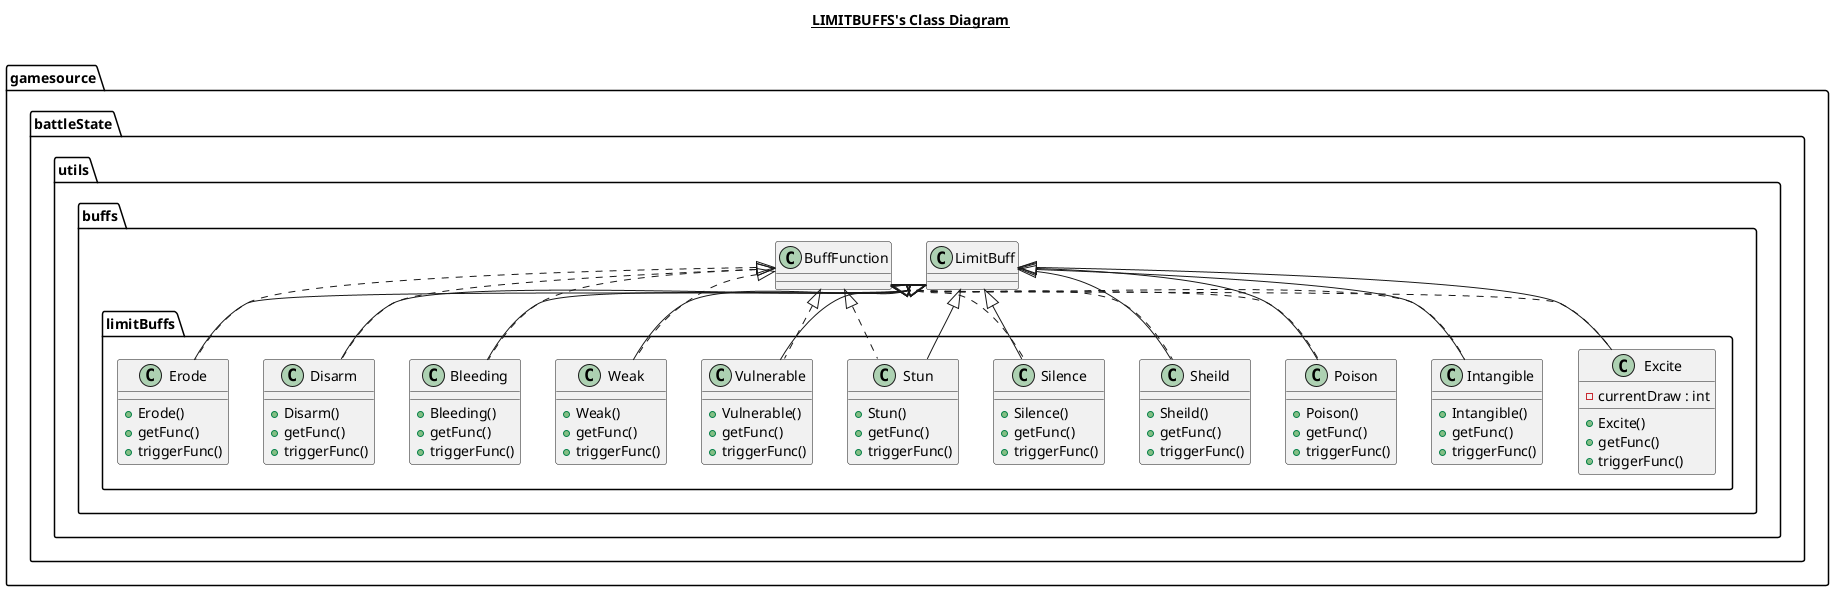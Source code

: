 @startuml

title __LIMITBUFFS's Class Diagram__\n

  namespace gamesource {
    namespace battleState.utils.buffs {
      namespace limitBuffs {
        class gamesource.battleState.utils.buffs.limitBuffs.Bleeding {
            + Bleeding()
            + getFunc()
            + triggerFunc()
        }
      }
    }
  }
  

  namespace gamesource {
    namespace battleState.utils.buffs {
      namespace limitBuffs {
        class gamesource.battleState.utils.buffs.limitBuffs.Disarm {
            + Disarm()
            + getFunc()
            + triggerFunc()
        }
      }
    }
  }
  

  namespace gamesource {
    namespace battleState.utils.buffs {
      namespace limitBuffs {
        class gamesource.battleState.utils.buffs.limitBuffs.Erode {
            + Erode()
            + getFunc()
            + triggerFunc()
        }
      }
    }
  }
  

  namespace gamesource {
    namespace battleState.utils.buffs {
      namespace limitBuffs {
        class gamesource.battleState.utils.buffs.limitBuffs.Excite {
            - currentDraw : int
            + Excite()
            + getFunc()
            + triggerFunc()
        }
      }
    }
  }
  

  namespace gamesource {
    namespace battleState.utils.buffs {
      namespace limitBuffs {
        class gamesource.battleState.utils.buffs.limitBuffs.Intangible {
            + Intangible()
            + getFunc()
            + triggerFunc()
        }
      }
    }
  }
  

  namespace gamesource {
    namespace battleState.utils.buffs {
      namespace limitBuffs {
        class gamesource.battleState.utils.buffs.limitBuffs.Poison {
            + Poison()
            + getFunc()
            + triggerFunc()
        }
      }
    }
  }
  

  namespace gamesource {
    namespace battleState.utils.buffs {
      namespace limitBuffs {
        class gamesource.battleState.utils.buffs.limitBuffs.Sheild {
            + Sheild()
            + getFunc()
            + triggerFunc()
        }
      }
    }
  }
  

  namespace gamesource {
    namespace battleState.utils.buffs {
      namespace limitBuffs {
        class gamesource.battleState.utils.buffs.limitBuffs.Silence {
            + Silence()
            + getFunc()
            + triggerFunc()
        }
      }
    }
  }
  

  namespace gamesource {
    namespace battleState.utils.buffs {
      namespace limitBuffs {
        class gamesource.battleState.utils.buffs.limitBuffs.Stun {
            + Stun()
            + getFunc()
            + triggerFunc()
        }
      }
    }
  }
  

  namespace gamesource {
    namespace battleState.utils.buffs {
      namespace limitBuffs {
        class gamesource.battleState.utils.buffs.limitBuffs.Vulnerable {
            + Vulnerable()
            + getFunc()
            + triggerFunc()
        }
      }
    }
  }
  

  namespace gamesource {
    namespace battleState.utils.buffs {
      namespace limitBuffs {
        class gamesource.battleState.utils.buffs.limitBuffs.Weak {
            + Weak()
            + getFunc()
            + triggerFunc()
        }
      }
    }
  }
  

  gamesource.battleState.utils.buffs.limitBuffs.Bleeding .up.|> gamesource.battleState.utils.buffs.BuffFunction
  gamesource.battleState.utils.buffs.limitBuffs.Bleeding -up-|> gamesource.battleState.utils.buffs.LimitBuff
  gamesource.battleState.utils.buffs.limitBuffs.Disarm .up.|> gamesource.battleState.utils.buffs.BuffFunction
  gamesource.battleState.utils.buffs.limitBuffs.Disarm -up-|> gamesource.battleState.utils.buffs.LimitBuff
  gamesource.battleState.utils.buffs.limitBuffs.Erode .up.|> gamesource.battleState.utils.buffs.BuffFunction
  gamesource.battleState.utils.buffs.limitBuffs.Erode -up-|> gamesource.battleState.utils.buffs.LimitBuff
  gamesource.battleState.utils.buffs.limitBuffs.Excite .up.|> gamesource.battleState.utils.buffs.BuffFunction
  gamesource.battleState.utils.buffs.limitBuffs.Excite -up-|> gamesource.battleState.utils.buffs.LimitBuff
  gamesource.battleState.utils.buffs.limitBuffs.Intangible .up.|> gamesource.battleState.utils.buffs.BuffFunction
  gamesource.battleState.utils.buffs.limitBuffs.Intangible -up-|> gamesource.battleState.utils.buffs.LimitBuff
  gamesource.battleState.utils.buffs.limitBuffs.Poison .up.|> gamesource.battleState.utils.buffs.BuffFunction
  gamesource.battleState.utils.buffs.limitBuffs.Poison -up-|> gamesource.battleState.utils.buffs.LimitBuff
  gamesource.battleState.utils.buffs.limitBuffs.Sheild .up.|> gamesource.battleState.utils.buffs.BuffFunction
  gamesource.battleState.utils.buffs.limitBuffs.Sheild -up-|> gamesource.battleState.utils.buffs.LimitBuff
  gamesource.battleState.utils.buffs.limitBuffs.Silence .up.|> gamesource.battleState.utils.buffs.BuffFunction
  gamesource.battleState.utils.buffs.limitBuffs.Silence -up-|> gamesource.battleState.utils.buffs.LimitBuff
  gamesource.battleState.utils.buffs.limitBuffs.Stun .up.|> gamesource.battleState.utils.buffs.BuffFunction
  gamesource.battleState.utils.buffs.limitBuffs.Stun -up-|> gamesource.battleState.utils.buffs.LimitBuff
  gamesource.battleState.utils.buffs.limitBuffs.Vulnerable .up.|> gamesource.battleState.utils.buffs.BuffFunction
  gamesource.battleState.utils.buffs.limitBuffs.Vulnerable -up-|> gamesource.battleState.utils.buffs.LimitBuff
  gamesource.battleState.utils.buffs.limitBuffs.Weak .up.|> gamesource.battleState.utils.buffs.BuffFunction
  gamesource.battleState.utils.buffs.limitBuffs.Weak -up-|> gamesource.battleState.utils.buffs.LimitBuff




@enduml
